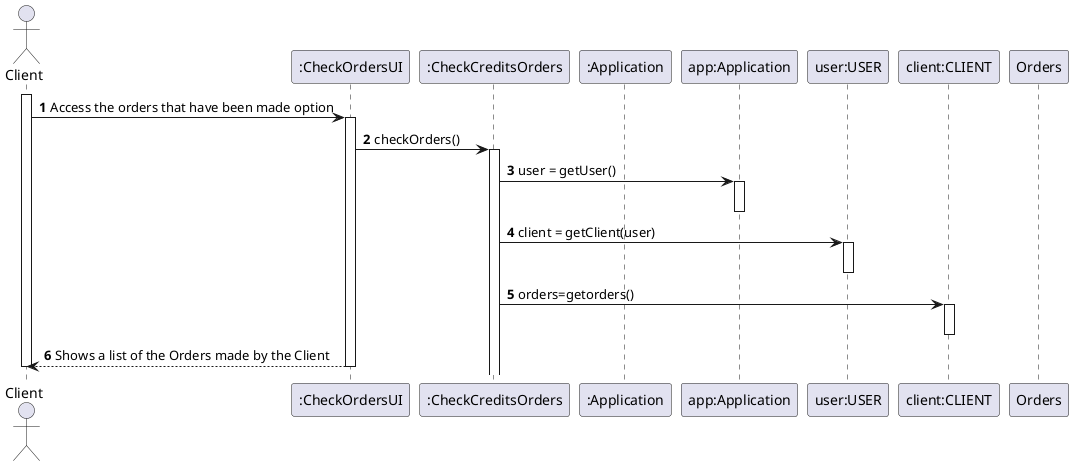 @startuml
autonumber

actor "Client" as Client
participant ":CheckOrdersUI" as UI
participant ":CheckCreditsOrders" as CTRL
participant ":Application" as SYS
participant "app:Application" as SYST
participant "user:USER" as USER
participant "client:CLIENT" as CLI
participant "Orders" as CRE


activate Client
Client -> UI :Access the orders that have been made option
activate UI

UI -> CTRL : checkOrders()
activate CTRL
CTRL -> SYST : user = getUser()
activate SYST
deactivate SYST
CTRL -> USER : client = getClient(user)
activate USER
deactivate USER
CTRL -> CLI : orders=getorders()
activate CLI
deactivate CLI

UI --> Client : Shows a list of the Orders made by the Client
deactivate UI

deactivate Client
@enduml

